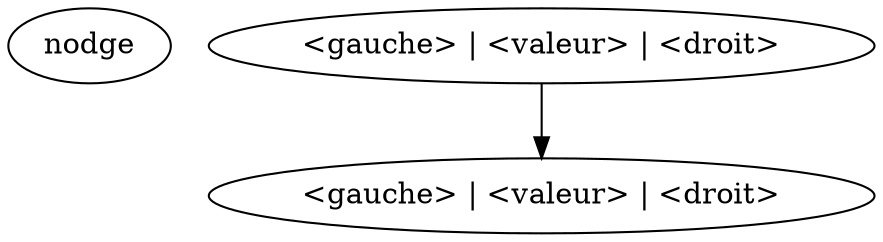 digraph arbre {
    nodge []
    edge [];

    n0 [label="<gauche> | <valeur> | <droit>"];
    n0:gauche:c -> n1:valeur;
    n1 [label="<gauche> | <valeur> | <droit>"];
    
}
